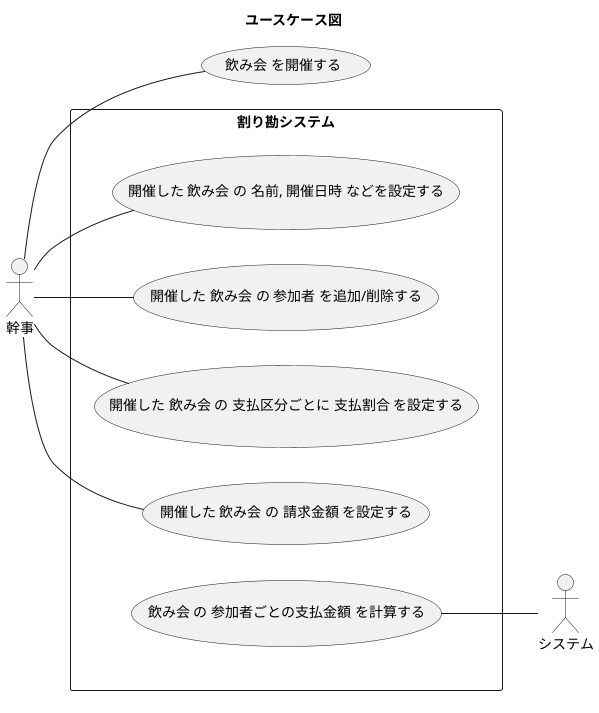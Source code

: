 @startuml
title ユースケース図
skinparam packageStyle rect
left to right direction

actor :幹事:
actor :システム:

幹事 -- (飲み会 を開催する)

rectangle 割り勘システム {
  幹事 -- (開催した 飲み会 の 名前, 開催日時 などを設定する)
  幹事 -- (開催した 飲み会 の 参加者 を追加/削除する)
  幹事 -- (開催した 飲み会 の 支払区分ごとに 支払割合 を設定する)
  幹事 -- (開催した 飲み会 の 請求金額 を設定する)
  システム -u- (飲み会 の 参加者ごとの支払金額 を計算する)
}

/' ユースケースのソート '/
(飲み会 を開催する) -[hidden]l- 割り勘システム
(開催した 飲み会 の 名前, 開催日時 などを設定する) -[hidden]l- (開催した 飲み会 の 参加者 を追加/削除する)
(開催した 飲み会 の 参加者 を追加/削除する) -[hidden]l- (開催した 飲み会 の 支払区分ごとに 支払割合 を設定する)
(開催した 飲み会 の 支払区分ごとに 支払割合 を設定する) -[hidden]l- (開催した 飲み会 の 請求金額 を設定する)
(開催した 飲み会 の 請求金額 を設定する) -[hidden]l- (飲み会 の 参加者ごとの支払金額 を計算する)

@enduml